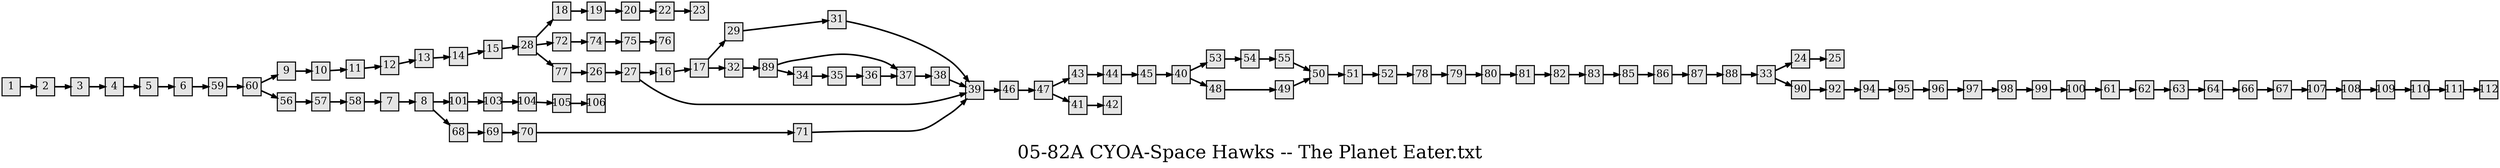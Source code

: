 digraph g{
  graph [ label="05-82A CYOA-Space Hawks -- The Planet Eater.txt" rankdir=LR, ordering=out, fontsize=36, nodesep="0.35", ranksep="0.45"];
  node  [shape=rect, penwidth=2, fontsize=20, style=filled, fillcolor=grey90, margin="0,0", labelfloat=true, regular=true, fixedsize=true];
  edge  [labelfloat=true, penwidth=3, fontsize=12];

  1 -> 2;
  2 -> 3;
  3 -> 4;
  4 -> 5;
  5 -> 6;
  6 -> 59;
  7 -> 8;
  8 -> 101;
  8 -> 68;
  9 -> 10;
  10 -> 11;
  11 -> 12;
  12 -> 13;
  13 -> 14;
  14 -> 15;
  15 -> 28;
  16 -> 17;
  17 -> 29;
  17 -> 32;
  18 -> 19;
  19 -> 20;
  20 -> 22;
  22 -> 23;
  24 -> 25;
  26 -> 27;
  27 -> 16;
  27 -> 39;
  28 -> 18;
  28 -> 72;
  28 -> 77;
  29 -> 31;
  31 -> 39;
  32 -> 89;
  33 -> 24;
  33 -> 90;
  34 -> 35;
  35 -> 36;
  36 -> 37;
  37 -> 38;
  38 -> 39;
  39 -> 46;
  40 -> 53;
  40 -> 48;
  41 -> 42;
  43 -> 44;
  44 -> 45;
  45 -> 40;
  46 -> 47;
  47 -> 43;
  47 -> 41;
  48 -> 49;
  49 -> 50;
  50 -> 51;
  51 -> 52;
  52 -> 78;
  53 -> 54;
  54 -> 55;
  55 -> 50;
  56 -> 57;
  57 -> 58;
  58 -> 7;
  59 -> 60;
  60 -> 9;
  60 -> 56;
  61 -> 62;
  62 -> 63;
  63 -> 64;
  64 -> 66;
  66 -> 67;
  67 -> 107;
  68 -> 69;
  69 -> 70;
  70 -> 71;
  71 -> 39;
  72 -> 74;
  74 -> 75;
  75 -> 76;
  77 -> 26;
  78 -> 79;
  79 -> 80;
  80 -> 81;
  81 -> 82;
  82 -> 83;
  83 -> 85;
  85 -> 86;
  86 -> 87;
  87 -> 88;
  88 -> 33;
  89 -> 37;
  89 -> 34;
  90 -> 92;
  92 -> 94;
  94 -> 95;
  95 -> 96;
  96 -> 97;
  97 -> 98;
  98 -> 99;
  99 -> 100;
  100 -> 61;
  101 -> 103;
  103 -> 104;
  104 -> 105;
  105 -> 106;
  107 -> 108;
  108 -> 109;
  109 -> 110;
  110 -> 111;
  111 -> 112;
}

